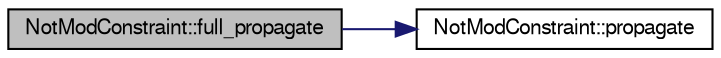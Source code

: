 digraph G
{
  edge [fontname="FreeSans",fontsize="10",labelfontname="FreeSans",labelfontsize="10"];
  node [fontname="FreeSans",fontsize="10",shape=record];
  rankdir=LR;
  Node1 [label="NotModConstraint::full_propagate",height=0.2,width=0.4,color="black", fillcolor="grey75", style="filled" fontcolor="black"];
  Node1 -> Node2 [color="midnightblue",fontsize="10",style="solid",fontname="FreeSans"];
  Node2 [label="NotModConstraint::propagate",height=0.2,width=0.4,color="black", fillcolor="white", style="filled",URL="$struct_not_mod_constraint.html#cc1a30ff2d25c8cc73e719c4c4036085",tooltip="Iterative propagation function."];
}
